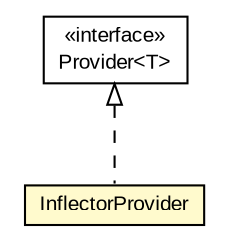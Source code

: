 #!/usr/local/bin/dot
#
# Class diagram 
# Generated by UMLGraph version R5_6-24-gf6e263 (http://www.umlgraph.org/)
#

digraph G {
	edge [fontname="arial",fontsize=10,labelfontname="arial",labelfontsize=10];
	node [fontname="arial",fontsize=10,shape=plaintext];
	nodesep=0.25;
	ranksep=0.5;
	// edu.arizona.biosemantics.semanticmarkup.config.BasicConfig.InflectorProvider
	c35369 [label=<<table title="edu.arizona.biosemantics.semanticmarkup.config.BasicConfig.InflectorProvider" border="0" cellborder="1" cellspacing="0" cellpadding="2" port="p" bgcolor="lemonChiffon" href="./BasicConfig.InflectorProvider.html">
		<tr><td><table border="0" cellspacing="0" cellpadding="1">
<tr><td align="center" balign="center"> InflectorProvider </td></tr>
		</table></td></tr>
		</table>>, URL="./BasicConfig.InflectorProvider.html", fontname="arial", fontcolor="black", fontsize=10.0];
	//edu.arizona.biosemantics.semanticmarkup.config.BasicConfig.InflectorProvider implements com.google.inject.Provider<T>
	c35717:p -> c35369:p [dir=back,arrowtail=empty,style=dashed];
	// com.google.inject.Provider<T>
	c35717 [label=<<table title="com.google.inject.Provider" border="0" cellborder="1" cellspacing="0" cellpadding="2" port="p" href="http://java.sun.com/j2se/1.4.2/docs/api/com/google/inject/Provider.html">
		<tr><td><table border="0" cellspacing="0" cellpadding="1">
<tr><td align="center" balign="center"> &#171;interface&#187; </td></tr>
<tr><td align="center" balign="center"> Provider&lt;T&gt; </td></tr>
		</table></td></tr>
		</table>>, URL="http://java.sun.com/j2se/1.4.2/docs/api/com/google/inject/Provider.html", fontname="arial", fontcolor="black", fontsize=10.0];
}

